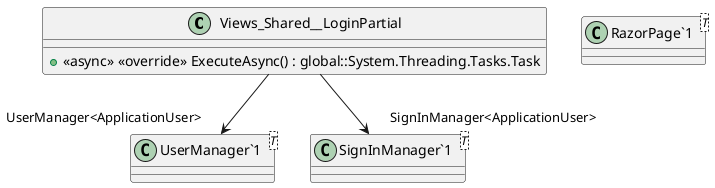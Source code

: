 @startuml
class Views_Shared__LoginPartial {
    + <<async>> <<override>> ExecuteAsync() : global::System.Threading.Tasks.Task
}
class "RazorPage`1"<T> {
}
class "UserManager`1"<T> {
}
class "SignInManager`1"<T> {
}
Views_Shared__LoginPartial --> "UserManager<ApplicationUser>" "UserManager`1"
Views_Shared__LoginPartial --> "SignInManager<ApplicationUser>" "SignInManager`1"
@enduml
